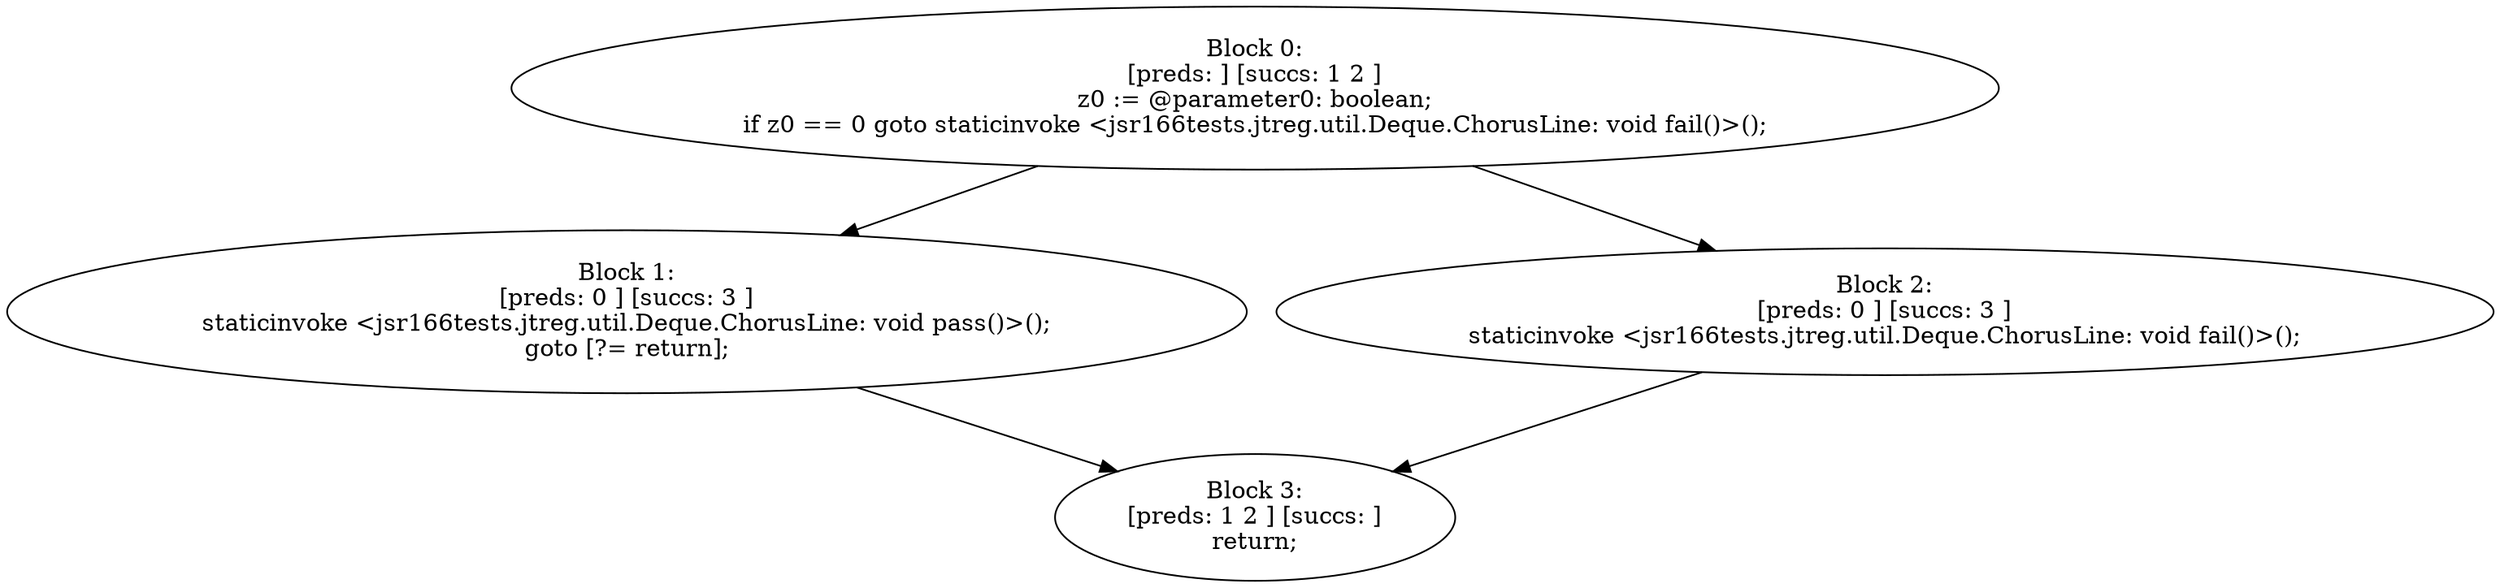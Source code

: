 digraph "unitGraph" {
    "Block 0:
[preds: ] [succs: 1 2 ]
z0 := @parameter0: boolean;
if z0 == 0 goto staticinvoke <jsr166tests.jtreg.util.Deque.ChorusLine: void fail()>();
"
    "Block 1:
[preds: 0 ] [succs: 3 ]
staticinvoke <jsr166tests.jtreg.util.Deque.ChorusLine: void pass()>();
goto [?= return];
"
    "Block 2:
[preds: 0 ] [succs: 3 ]
staticinvoke <jsr166tests.jtreg.util.Deque.ChorusLine: void fail()>();
"
    "Block 3:
[preds: 1 2 ] [succs: ]
return;
"
    "Block 0:
[preds: ] [succs: 1 2 ]
z0 := @parameter0: boolean;
if z0 == 0 goto staticinvoke <jsr166tests.jtreg.util.Deque.ChorusLine: void fail()>();
"->"Block 1:
[preds: 0 ] [succs: 3 ]
staticinvoke <jsr166tests.jtreg.util.Deque.ChorusLine: void pass()>();
goto [?= return];
";
    "Block 0:
[preds: ] [succs: 1 2 ]
z0 := @parameter0: boolean;
if z0 == 0 goto staticinvoke <jsr166tests.jtreg.util.Deque.ChorusLine: void fail()>();
"->"Block 2:
[preds: 0 ] [succs: 3 ]
staticinvoke <jsr166tests.jtreg.util.Deque.ChorusLine: void fail()>();
";
    "Block 1:
[preds: 0 ] [succs: 3 ]
staticinvoke <jsr166tests.jtreg.util.Deque.ChorusLine: void pass()>();
goto [?= return];
"->"Block 3:
[preds: 1 2 ] [succs: ]
return;
";
    "Block 2:
[preds: 0 ] [succs: 3 ]
staticinvoke <jsr166tests.jtreg.util.Deque.ChorusLine: void fail()>();
"->"Block 3:
[preds: 1 2 ] [succs: ]
return;
";
}
